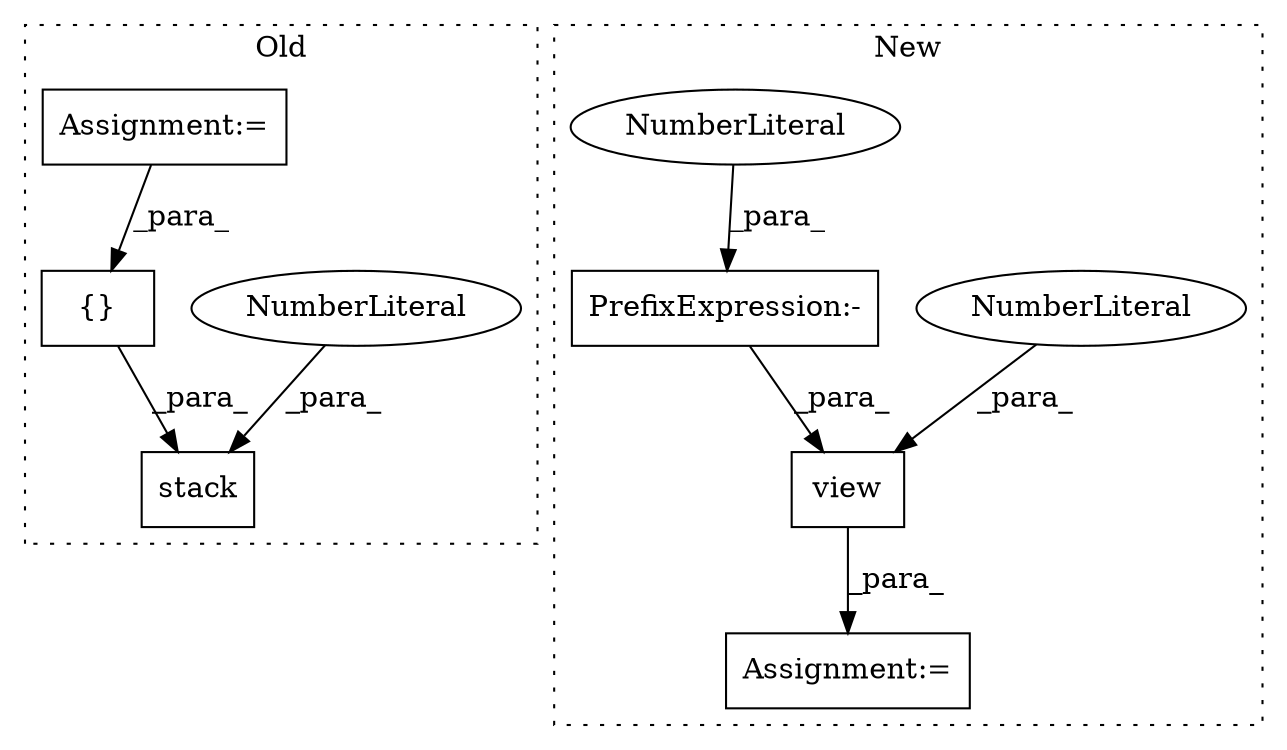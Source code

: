 digraph G {
subgraph cluster0 {
1 [label="stack" a="32" s="2934,2963" l="6,1" shape="box"];
4 [label="NumberLiteral" a="34" s="2962" l="1" shape="ellipse"];
8 [label="Assignment:=" a="7" s="2880" l="1" shape="box"];
9 [label="{}" a="4" s="2949,2960" l="1,1" shape="box"];
label = "Old";
style="dotted";
}
subgraph cluster1 {
2 [label="view" a="32" s="2666,2675" l="5,1" shape="box"];
3 [label="NumberLiteral" a="34" s="2674" l="1" shape="ellipse"];
5 [label="PrefixExpression:-" a="38" s="2671" l="1" shape="box"];
6 [label="NumberLiteral" a="34" s="2672" l="1" shape="ellipse"];
7 [label="Assignment:=" a="7" s="2659" l="1" shape="box"];
label = "New";
style="dotted";
}
2 -> 7 [label="_para_"];
3 -> 2 [label="_para_"];
4 -> 1 [label="_para_"];
5 -> 2 [label="_para_"];
6 -> 5 [label="_para_"];
8 -> 9 [label="_para_"];
9 -> 1 [label="_para_"];
}